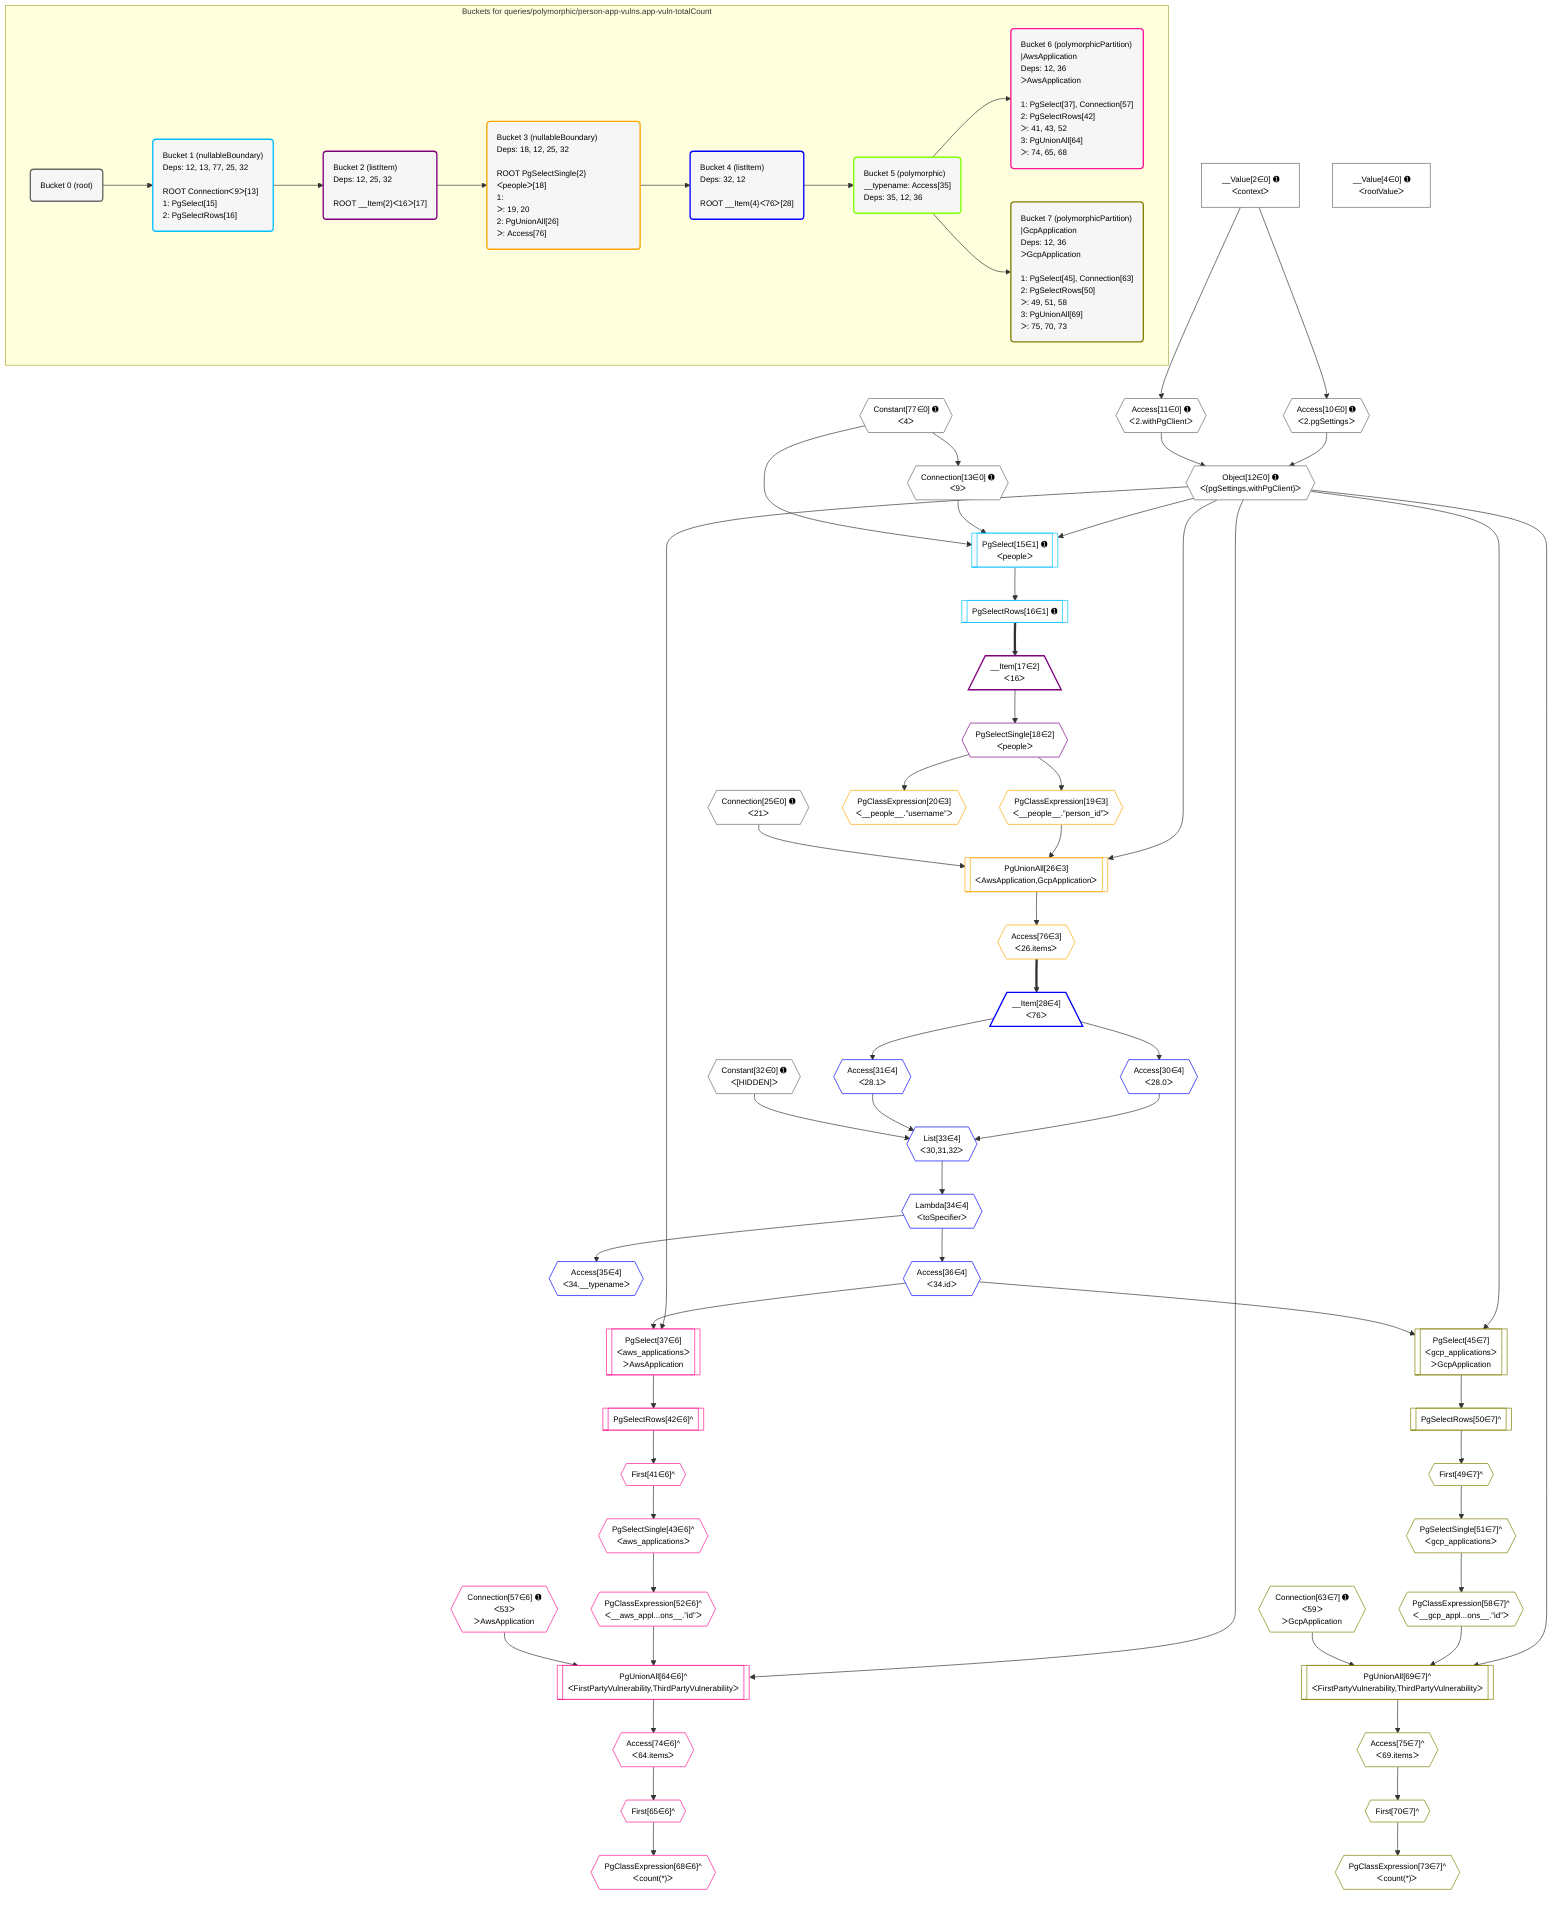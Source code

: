 %%{init: {'themeVariables': { 'fontSize': '12px'}}}%%
graph TD
    classDef path fill:#eee,stroke:#000,color:#000
    classDef plan fill:#fff,stroke-width:1px,color:#000
    classDef itemplan fill:#fff,stroke-width:2px,color:#000
    classDef unbatchedplan fill:#dff,stroke-width:1px,color:#000
    classDef sideeffectplan fill:#fcc,stroke-width:2px,color:#000
    classDef bucket fill:#f6f6f6,color:#000,stroke-width:2px,text-align:left

    subgraph "Buckets for queries/polymorphic/person-app-vulns.app-vuln-totalCount"
    Bucket0("Bucket 0 (root)"):::bucket
    Bucket1("Bucket 1 (nullableBoundary)<br />Deps: 12, 13, 77, 25, 32<br /><br />ROOT Connectionᐸ9ᐳ[13]<br />1: PgSelect[15]<br />2: PgSelectRows[16]"):::bucket
    Bucket2("Bucket 2 (listItem)<br />Deps: 12, 25, 32<br /><br />ROOT __Item{2}ᐸ16ᐳ[17]"):::bucket
    Bucket3("Bucket 3 (nullableBoundary)<br />Deps: 18, 12, 25, 32<br /><br />ROOT PgSelectSingle{2}ᐸpeopleᐳ[18]<br />1: <br />ᐳ: 19, 20<br />2: PgUnionAll[26]<br />ᐳ: Access[76]"):::bucket
    Bucket4("Bucket 4 (listItem)<br />Deps: 32, 12<br /><br />ROOT __Item{4}ᐸ76ᐳ[28]"):::bucket
    Bucket5("Bucket 5 (polymorphic)<br />__typename: Access[35]<br />Deps: 35, 12, 36"):::bucket
    Bucket6("Bucket 6 (polymorphicPartition)<br />|AwsApplication<br />Deps: 12, 36<br />ᐳAwsApplication<br /><br />1: PgSelect[37], Connection[57]<br />2: PgSelectRows[42]<br />ᐳ: 41, 43, 52<br />3: PgUnionAll[64]<br />ᐳ: 74, 65, 68"):::bucket
    Bucket7("Bucket 7 (polymorphicPartition)<br />|GcpApplication<br />Deps: 12, 36<br />ᐳGcpApplication<br /><br />1: PgSelect[45], Connection[63]<br />2: PgSelectRows[50]<br />ᐳ: 49, 51, 58<br />3: PgUnionAll[69]<br />ᐳ: 75, 70, 73"):::bucket
    end
    Bucket0 --> Bucket1
    Bucket1 --> Bucket2
    Bucket2 --> Bucket3
    Bucket3 --> Bucket4
    Bucket4 --> Bucket5
    Bucket5 --> Bucket6 & Bucket7

    %% plan dependencies
    Object12{{"Object[12∈0] ➊<br />ᐸ{pgSettings,withPgClient}ᐳ"}}:::plan
    Access10{{"Access[10∈0] ➊<br />ᐸ2.pgSettingsᐳ"}}:::plan
    Access11{{"Access[11∈0] ➊<br />ᐸ2.withPgClientᐳ"}}:::plan
    Access10 & Access11 --> Object12
    __Value2["__Value[2∈0] ➊<br />ᐸcontextᐳ"]:::plan
    __Value2 --> Access10
    __Value2 --> Access11
    Connection13{{"Connection[13∈0] ➊<br />ᐸ9ᐳ"}}:::plan
    Constant77{{"Constant[77∈0] ➊<br />ᐸ4ᐳ"}}:::plan
    Constant77 --> Connection13
    __Value4["__Value[4∈0] ➊<br />ᐸrootValueᐳ"]:::plan
    Connection25{{"Connection[25∈0] ➊<br />ᐸ21ᐳ"}}:::plan
    Constant32{{"Constant[32∈0] ➊<br />ᐸ[HIDDEN]ᐳ"}}:::plan
    PgSelect15[["PgSelect[15∈1] ➊<br />ᐸpeopleᐳ"]]:::plan
    Object12 & Connection13 & Constant77 --> PgSelect15
    PgSelectRows16[["PgSelectRows[16∈1] ➊"]]:::plan
    PgSelect15 --> PgSelectRows16
    __Item17[/"__Item[17∈2]<br />ᐸ16ᐳ"\]:::itemplan
    PgSelectRows16 ==> __Item17
    PgSelectSingle18{{"PgSelectSingle[18∈2]<br />ᐸpeopleᐳ"}}:::plan
    __Item17 --> PgSelectSingle18
    PgUnionAll26[["PgUnionAll[26∈3]<br />ᐸAwsApplication,GcpApplicationᐳ"]]:::plan
    PgClassExpression19{{"PgClassExpression[19∈3]<br />ᐸ__people__.”person_id”ᐳ"}}:::plan
    Object12 & PgClassExpression19 & Connection25 --> PgUnionAll26
    PgSelectSingle18 --> PgClassExpression19
    PgClassExpression20{{"PgClassExpression[20∈3]<br />ᐸ__people__.”username”ᐳ"}}:::plan
    PgSelectSingle18 --> PgClassExpression20
    Access76{{"Access[76∈3]<br />ᐸ26.itemsᐳ"}}:::plan
    PgUnionAll26 --> Access76
    List33{{"List[33∈4]<br />ᐸ30,31,32ᐳ"}}:::plan
    Access30{{"Access[30∈4]<br />ᐸ28.0ᐳ"}}:::plan
    Access31{{"Access[31∈4]<br />ᐸ28.1ᐳ"}}:::plan
    Access30 & Access31 & Constant32 --> List33
    __Item28[/"__Item[28∈4]<br />ᐸ76ᐳ"\]:::itemplan
    Access76 ==> __Item28
    __Item28 --> Access30
    __Item28 --> Access31
    Lambda34{{"Lambda[34∈4]<br />ᐸtoSpecifierᐳ"}}:::plan
    List33 --> Lambda34
    Access35{{"Access[35∈4]<br />ᐸ34.__typenameᐳ"}}:::plan
    Lambda34 --> Access35
    Access36{{"Access[36∈4]<br />ᐸ34.idᐳ"}}:::plan
    Lambda34 --> Access36
    PgUnionAll64[["PgUnionAll[64∈6]^<br />ᐸFirstPartyVulnerability,ThirdPartyVulnerabilityᐳ"]]:::plan
    PgClassExpression52{{"PgClassExpression[52∈6]^<br />ᐸ__aws_appl...ons__.”id”ᐳ"}}:::plan
    Connection57{{"Connection[57∈6] ➊<br />ᐸ53ᐳ<br />ᐳAwsApplication"}}:::plan
    Object12 & PgClassExpression52 & Connection57 --> PgUnionAll64
    PgSelect37[["PgSelect[37∈6]<br />ᐸaws_applicationsᐳ<br />ᐳAwsApplication"]]:::plan
    Object12 & Access36 --> PgSelect37
    First41{{"First[41∈6]^"}}:::plan
    PgSelectRows42[["PgSelectRows[42∈6]^"]]:::plan
    PgSelectRows42 --> First41
    PgSelect37 --> PgSelectRows42
    PgSelectSingle43{{"PgSelectSingle[43∈6]^<br />ᐸaws_applicationsᐳ"}}:::plan
    First41 --> PgSelectSingle43
    PgSelectSingle43 --> PgClassExpression52
    First65{{"First[65∈6]^"}}:::plan
    Access74{{"Access[74∈6]^<br />ᐸ64.itemsᐳ"}}:::plan
    Access74 --> First65
    PgClassExpression68{{"PgClassExpression[68∈6]^<br />ᐸcount(*)ᐳ"}}:::plan
    First65 --> PgClassExpression68
    PgUnionAll64 --> Access74
    PgUnionAll69[["PgUnionAll[69∈7]^<br />ᐸFirstPartyVulnerability,ThirdPartyVulnerabilityᐳ"]]:::plan
    PgClassExpression58{{"PgClassExpression[58∈7]^<br />ᐸ__gcp_appl...ons__.”id”ᐳ"}}:::plan
    Connection63{{"Connection[63∈7] ➊<br />ᐸ59ᐳ<br />ᐳGcpApplication"}}:::plan
    Object12 & PgClassExpression58 & Connection63 --> PgUnionAll69
    PgSelect45[["PgSelect[45∈7]<br />ᐸgcp_applicationsᐳ<br />ᐳGcpApplication"]]:::plan
    Object12 & Access36 --> PgSelect45
    First49{{"First[49∈7]^"}}:::plan
    PgSelectRows50[["PgSelectRows[50∈7]^"]]:::plan
    PgSelectRows50 --> First49
    PgSelect45 --> PgSelectRows50
    PgSelectSingle51{{"PgSelectSingle[51∈7]^<br />ᐸgcp_applicationsᐳ"}}:::plan
    First49 --> PgSelectSingle51
    PgSelectSingle51 --> PgClassExpression58
    First70{{"First[70∈7]^"}}:::plan
    Access75{{"Access[75∈7]^<br />ᐸ69.itemsᐳ"}}:::plan
    Access75 --> First70
    PgClassExpression73{{"PgClassExpression[73∈7]^<br />ᐸcount(*)ᐳ"}}:::plan
    First70 --> PgClassExpression73
    PgUnionAll69 --> Access75

    %% define steps
    classDef bucket0 stroke:#696969
    class Bucket0,__Value2,__Value4,Access10,Access11,Object12,Connection13,Connection25,Constant32,Constant77 bucket0
    classDef bucket1 stroke:#00bfff
    class Bucket1,PgSelect15,PgSelectRows16 bucket1
    classDef bucket2 stroke:#7f007f
    class Bucket2,__Item17,PgSelectSingle18 bucket2
    classDef bucket3 stroke:#ffa500
    class Bucket3,PgClassExpression19,PgClassExpression20,PgUnionAll26,Access76 bucket3
    classDef bucket4 stroke:#0000ff
    class Bucket4,__Item28,Access30,Access31,List33,Lambda34,Access35,Access36 bucket4
    classDef bucket5 stroke:#7fff00
    class Bucket5 bucket5
    classDef bucket6 stroke:#ff1493
    class Bucket6,PgSelect37,First41,PgSelectRows42,PgSelectSingle43,PgClassExpression52,Connection57,PgUnionAll64,First65,PgClassExpression68,Access74 bucket6
    classDef bucket7 stroke:#808000
    class Bucket7,PgSelect45,First49,PgSelectRows50,PgSelectSingle51,PgClassExpression58,Connection63,PgUnionAll69,First70,PgClassExpression73,Access75 bucket7
